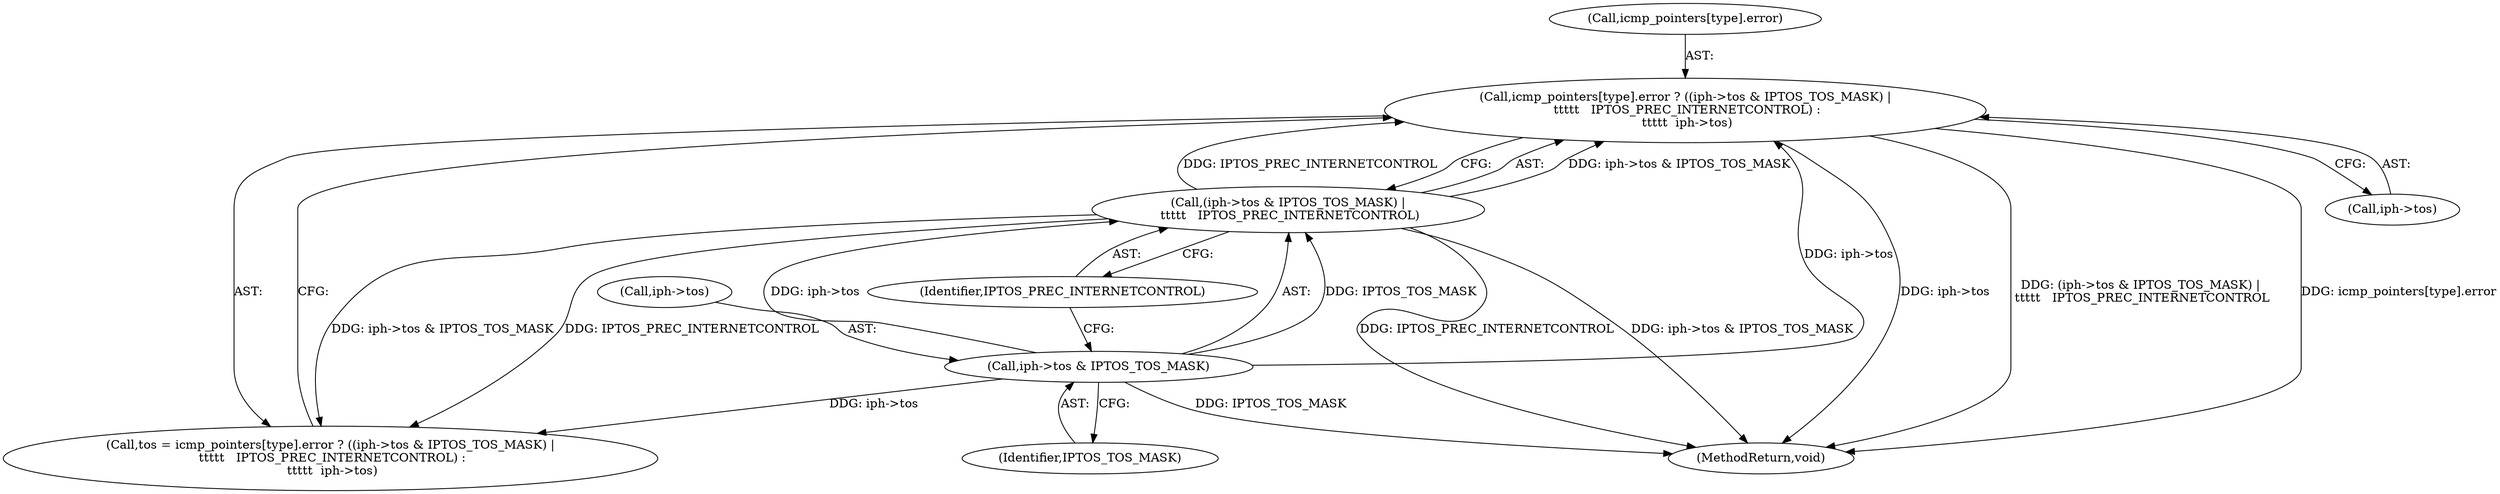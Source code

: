 digraph "0_linux_f6d8bd051c391c1c0458a30b2a7abcd939329259_13@array" {
"1000282" [label="(Call,icmp_pointers[type].error ? ((iph->tos & IPTOS_TOS_MASK) |\n \t\t\t\t\t   IPTOS_PREC_INTERNETCONTROL) :\n \t\t\t\t\t  iph->tos)"];
"1000288" [label="(Call,(iph->tos & IPTOS_TOS_MASK) |\n \t\t\t\t\t   IPTOS_PREC_INTERNETCONTROL)"];
"1000289" [label="(Call,iph->tos & IPTOS_TOS_MASK)"];
"1000282" [label="(Call,icmp_pointers[type].error ? ((iph->tos & IPTOS_TOS_MASK) |\n \t\t\t\t\t   IPTOS_PREC_INTERNETCONTROL) :\n \t\t\t\t\t  iph->tos)"];
"1000280" [label="(Call,tos = icmp_pointers[type].error ? ((iph->tos & IPTOS_TOS_MASK) |\n \t\t\t\t\t   IPTOS_PREC_INTERNETCONTROL) :\n \t\t\t\t\t  iph->tos)"];
"1000294" [label="(Identifier,IPTOS_PREC_INTERNETCONTROL)"];
"1000288" [label="(Call,(iph->tos & IPTOS_TOS_MASK) |\n \t\t\t\t\t   IPTOS_PREC_INTERNETCONTROL)"];
"1000283" [label="(Call,icmp_pointers[type].error)"];
"1000293" [label="(Identifier,IPTOS_TOS_MASK)"];
"1000289" [label="(Call,iph->tos & IPTOS_TOS_MASK)"];
"1000295" [label="(Call,iph->tos)"];
"1000485" [label="(MethodReturn,void)"];
"1000290" [label="(Call,iph->tos)"];
"1000282" -> "1000280"  [label="AST: "];
"1000282" -> "1000288"  [label="CFG: "];
"1000282" -> "1000295"  [label="CFG: "];
"1000283" -> "1000282"  [label="AST: "];
"1000288" -> "1000282"  [label="AST: "];
"1000295" -> "1000282"  [label="AST: "];
"1000280" -> "1000282"  [label="CFG: "];
"1000282" -> "1000485"  [label="DDG: iph->tos"];
"1000282" -> "1000485"  [label="DDG: (iph->tos & IPTOS_TOS_MASK) |\n \t\t\t\t\t   IPTOS_PREC_INTERNETCONTROL"];
"1000282" -> "1000485"  [label="DDG: icmp_pointers[type].error"];
"1000288" -> "1000282"  [label="DDG: iph->tos & IPTOS_TOS_MASK"];
"1000288" -> "1000282"  [label="DDG: IPTOS_PREC_INTERNETCONTROL"];
"1000289" -> "1000282"  [label="DDG: iph->tos"];
"1000288" -> "1000294"  [label="CFG: "];
"1000289" -> "1000288"  [label="AST: "];
"1000294" -> "1000288"  [label="AST: "];
"1000288" -> "1000485"  [label="DDG: IPTOS_PREC_INTERNETCONTROL"];
"1000288" -> "1000485"  [label="DDG: iph->tos & IPTOS_TOS_MASK"];
"1000288" -> "1000280"  [label="DDG: iph->tos & IPTOS_TOS_MASK"];
"1000288" -> "1000280"  [label="DDG: IPTOS_PREC_INTERNETCONTROL"];
"1000289" -> "1000288"  [label="DDG: iph->tos"];
"1000289" -> "1000288"  [label="DDG: IPTOS_TOS_MASK"];
"1000289" -> "1000293"  [label="CFG: "];
"1000290" -> "1000289"  [label="AST: "];
"1000293" -> "1000289"  [label="AST: "];
"1000294" -> "1000289"  [label="CFG: "];
"1000289" -> "1000485"  [label="DDG: IPTOS_TOS_MASK"];
"1000289" -> "1000280"  [label="DDG: iph->tos"];
}

